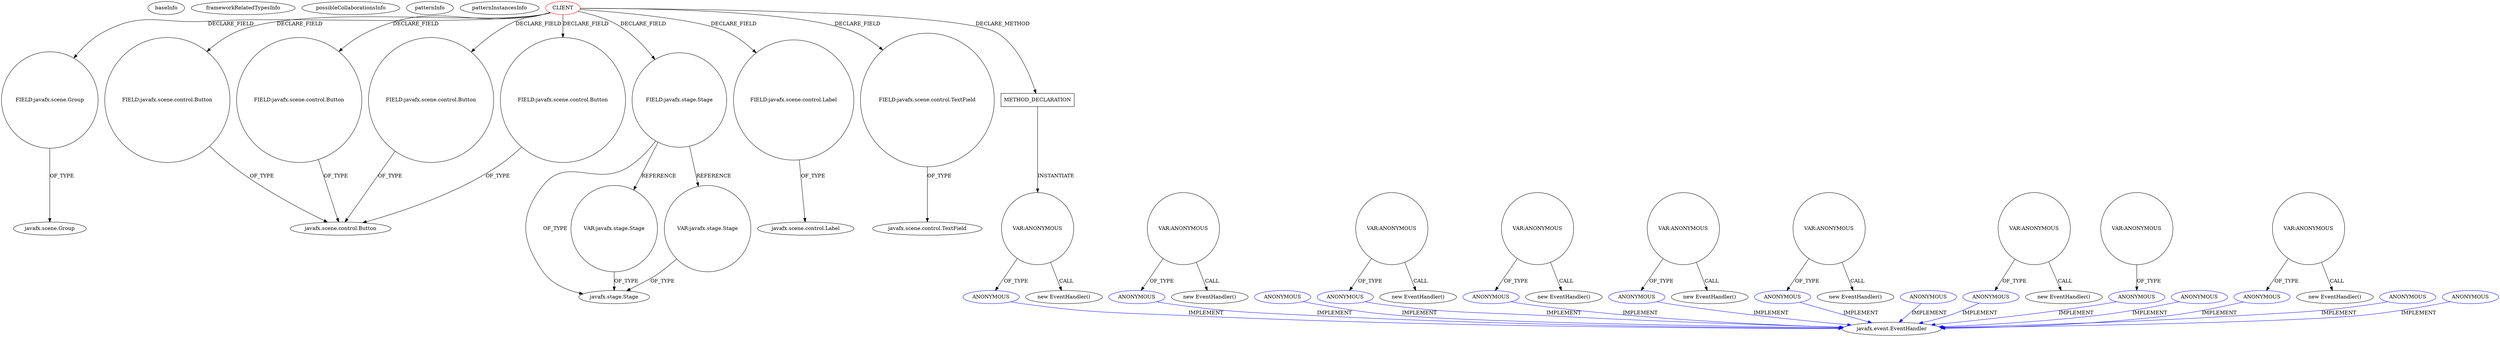 digraph {
baseInfo[graphId=1429,category="pattern",isAnonymous=false,possibleRelation=false]
frameworkRelatedTypesInfo[]
possibleCollaborationsInfo[]
patternInfo[frequency=2.0,patternRootClient=0]
patternInstancesInfo[0="joelburget-miftiwac~/joelburget-miftiwac/miftiwac-master/src/Dynamic_page.java~Dynamic_page~3333",1="didygo-gce-display~/didygo-gce-display/gce-display-master/src/proto1/DashBoard.java~DashBoard~2407"]
28[label="FIELD:javafx.scene.Group",vertexType="FIELD_DECLARATION",isFrameworkType=false,shape=circle]
0[label="CLIENT",vertexType="ROOT_CLIENT_CLASS_DECLARATION",isFrameworkType=false,color=red]
4[label="FIELD:javafx.scene.control.Button",vertexType="FIELD_DECLARATION",isFrameworkType=false,shape=circle]
14[label="FIELD:javafx.scene.control.Button",vertexType="FIELD_DECLARATION",isFrameworkType=false,shape=circle]
10[label="FIELD:javafx.scene.control.Button",vertexType="FIELD_DECLARATION",isFrameworkType=false,shape=circle]
8[label="FIELD:javafx.scene.control.Button",vertexType="FIELD_DECLARATION",isFrameworkType=false,shape=circle]
34[label="FIELD:javafx.stage.Stage",vertexType="FIELD_DECLARATION",isFrameworkType=false,shape=circle]
22[label="FIELD:javafx.scene.control.Label",vertexType="FIELD_DECLARATION",isFrameworkType=false,shape=circle]
7[label="javafx.scene.control.Label",vertexType="FRAMEWORK_CLASS_TYPE",isFrameworkType=false]
5[label="javafx.scene.control.Button",vertexType="FRAMEWORK_CLASS_TYPE",isFrameworkType=false]
29[label="javafx.scene.Group",vertexType="FRAMEWORK_CLASS_TYPE",isFrameworkType=false]
16[label="FIELD:javafx.scene.control.TextField",vertexType="FIELD_DECLARATION",isFrameworkType=false,shape=circle]
35[label="javafx.stage.Stage",vertexType="FRAMEWORK_CLASS_TYPE",isFrameworkType=false]
85[label="VAR:javafx.stage.Stage",vertexType="VARIABLE_EXPRESION",isFrameworkType=false,shape=circle]
483[label="VAR:javafx.stage.Stage",vertexType="VARIABLE_EXPRESION",isFrameworkType=false,shape=circle]
17[label="javafx.scene.control.TextField",vertexType="FRAMEWORK_CLASS_TYPE",isFrameworkType=false]
395[label="METHOD_DECLARATION",vertexType="CLIENT_METHOD_DECLARATION",isFrameworkType=false,shape=box]
413[label="VAR:ANONYMOUS",vertexType="VARIABLE_EXPRESION",isFrameworkType=false,shape=circle]
414[label="ANONYMOUS",vertexType="REFERENCE_ANONYMOUS_DECLARATION",isFrameworkType=false,color=blue]
412[label="new EventHandler()",vertexType="CONSTRUCTOR_CALL",isFrameworkType=false]
65[label="javafx.event.EventHandler",vertexType="FRAMEWORK_INTERFACE_TYPE",isFrameworkType=false]
568[label="ANONYMOUS",vertexType="REFERENCE_ANONYMOUS_DECLARATION",isFrameworkType=false,color=blue]
596[label="ANONYMOUS",vertexType="REFERENCE_ANONYMOUS_DECLARATION",isFrameworkType=false,color=blue]
319[label="ANONYMOUS",vertexType="REFERENCE_ANONYMOUS_DECLARATION",isFrameworkType=false,color=blue]
648[label="ANONYMOUS",vertexType="REFERENCE_ANONYMOUS_DECLARATION",isFrameworkType=false,color=blue]
293[label="ANONYMOUS",vertexType="REFERENCE_ANONYMOUS_DECLARATION",isFrameworkType=false,color=blue]
64[label="ANONYMOUS",vertexType="REFERENCE_ANONYMOUS_DECLARATION",isFrameworkType=false,color=blue]
235[label="ANONYMOUS",vertexType="REFERENCE_ANONYMOUS_DECLARATION",isFrameworkType=false,color=blue]
436[label="ANONYMOUS",vertexType="REFERENCE_ANONYMOUS_DECLARATION",isFrameworkType=false,color=blue]
480[label="ANONYMOUS",vertexType="REFERENCE_ANONYMOUS_DECLARATION",isFrameworkType=false,color=blue]
393[label="ANONYMOUS",vertexType="REFERENCE_ANONYMOUS_DECLARATION",isFrameworkType=false,color=blue]
124[label="ANONYMOUS",vertexType="REFERENCE_ANONYMOUS_DECLARATION",isFrameworkType=false,color=blue]
82[label="ANONYMOUS",vertexType="REFERENCE_ANONYMOUS_DECLARATION",isFrameworkType=false,color=blue]
661[label="ANONYMOUS",vertexType="REFERENCE_ANONYMOUS_DECLARATION",isFrameworkType=false,color=blue]
123[label="VAR:ANONYMOUS",vertexType="VARIABLE_EXPRESION",isFrameworkType=false,shape=circle]
122[label="new EventHandler()",vertexType="CONSTRUCTOR_CALL",isFrameworkType=false]
63[label="VAR:ANONYMOUS",vertexType="VARIABLE_EXPRESION",isFrameworkType=false,shape=circle]
62[label="new EventHandler()",vertexType="CONSTRUCTOR_CALL",isFrameworkType=false]
318[label="VAR:ANONYMOUS",vertexType="VARIABLE_EXPRESION",isFrameworkType=false,shape=circle]
317[label="new EventHandler()",vertexType="CONSTRUCTOR_CALL",isFrameworkType=false]
567[label="VAR:ANONYMOUS",vertexType="VARIABLE_EXPRESION",isFrameworkType=false,shape=circle]
566[label="new EventHandler()",vertexType="CONSTRUCTOR_CALL",isFrameworkType=false]
435[label="VAR:ANONYMOUS",vertexType="VARIABLE_EXPRESION",isFrameworkType=false,shape=circle]
434[label="new EventHandler()",vertexType="CONSTRUCTOR_CALL",isFrameworkType=false]
647[label="VAR:ANONYMOUS",vertexType="VARIABLE_EXPRESION",isFrameworkType=false,shape=circle]
646[label="new EventHandler()",vertexType="CONSTRUCTOR_CALL",isFrameworkType=false]
292[label="VAR:ANONYMOUS",vertexType="VARIABLE_EXPRESION",isFrameworkType=false,shape=circle]
291[label="new EventHandler()",vertexType="CONSTRUCTOR_CALL",isFrameworkType=false]
479[label="VAR:ANONYMOUS",vertexType="VARIABLE_EXPRESION",isFrameworkType=false,shape=circle]
0->16[label="DECLARE_FIELD"]
292->293[label="OF_TYPE"]
480->65[label="IMPLEMENT",color=blue]
85->35[label="OF_TYPE"]
235->65[label="IMPLEMENT",color=blue]
596->65[label="IMPLEMENT",color=blue]
292->291[label="CALL"]
4->5[label="OF_TYPE"]
318->317[label="CALL"]
293->65[label="IMPLEMENT",color=blue]
34->85[label="REFERENCE"]
34->483[label="REFERENCE"]
16->17[label="OF_TYPE"]
318->319[label="OF_TYPE"]
479->480[label="OF_TYPE"]
393->65[label="IMPLEMENT",color=blue]
8->5[label="OF_TYPE"]
414->65[label="IMPLEMENT",color=blue]
648->65[label="IMPLEMENT",color=blue]
568->65[label="IMPLEMENT",color=blue]
436->65[label="IMPLEMENT",color=blue]
0->28[label="DECLARE_FIELD"]
647->648[label="OF_TYPE"]
647->646[label="CALL"]
435->434[label="CALL"]
0->10[label="DECLARE_FIELD"]
14->5[label="OF_TYPE"]
28->29[label="OF_TYPE"]
413->414[label="OF_TYPE"]
34->35[label="OF_TYPE"]
124->65[label="IMPLEMENT",color=blue]
0->8[label="DECLARE_FIELD"]
435->436[label="OF_TYPE"]
0->395[label="DECLARE_METHOD"]
82->65[label="IMPLEMENT",color=blue]
0->14[label="DECLARE_FIELD"]
0->22[label="DECLARE_FIELD"]
483->35[label="OF_TYPE"]
123->122[label="CALL"]
63->62[label="CALL"]
319->65[label="IMPLEMENT",color=blue]
413->412[label="CALL"]
567->568[label="OF_TYPE"]
123->124[label="OF_TYPE"]
10->5[label="OF_TYPE"]
567->566[label="CALL"]
22->7[label="OF_TYPE"]
64->65[label="IMPLEMENT",color=blue]
661->65[label="IMPLEMENT",color=blue]
395->413[label="INSTANTIATE"]
63->64[label="OF_TYPE"]
0->4[label="DECLARE_FIELD"]
0->34[label="DECLARE_FIELD"]
}
